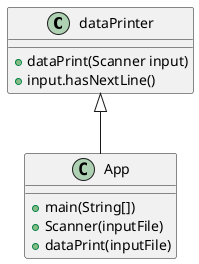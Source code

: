 @startuml
class dataPrinter {
  +dataPrint(Scanner input)
  +input.hasNextLine()
}

class App {
  +main(String[])
  +Scanner(inputFile)
  +dataPrint(inputFile)
}

dataPrinter <|-- App
@enduml